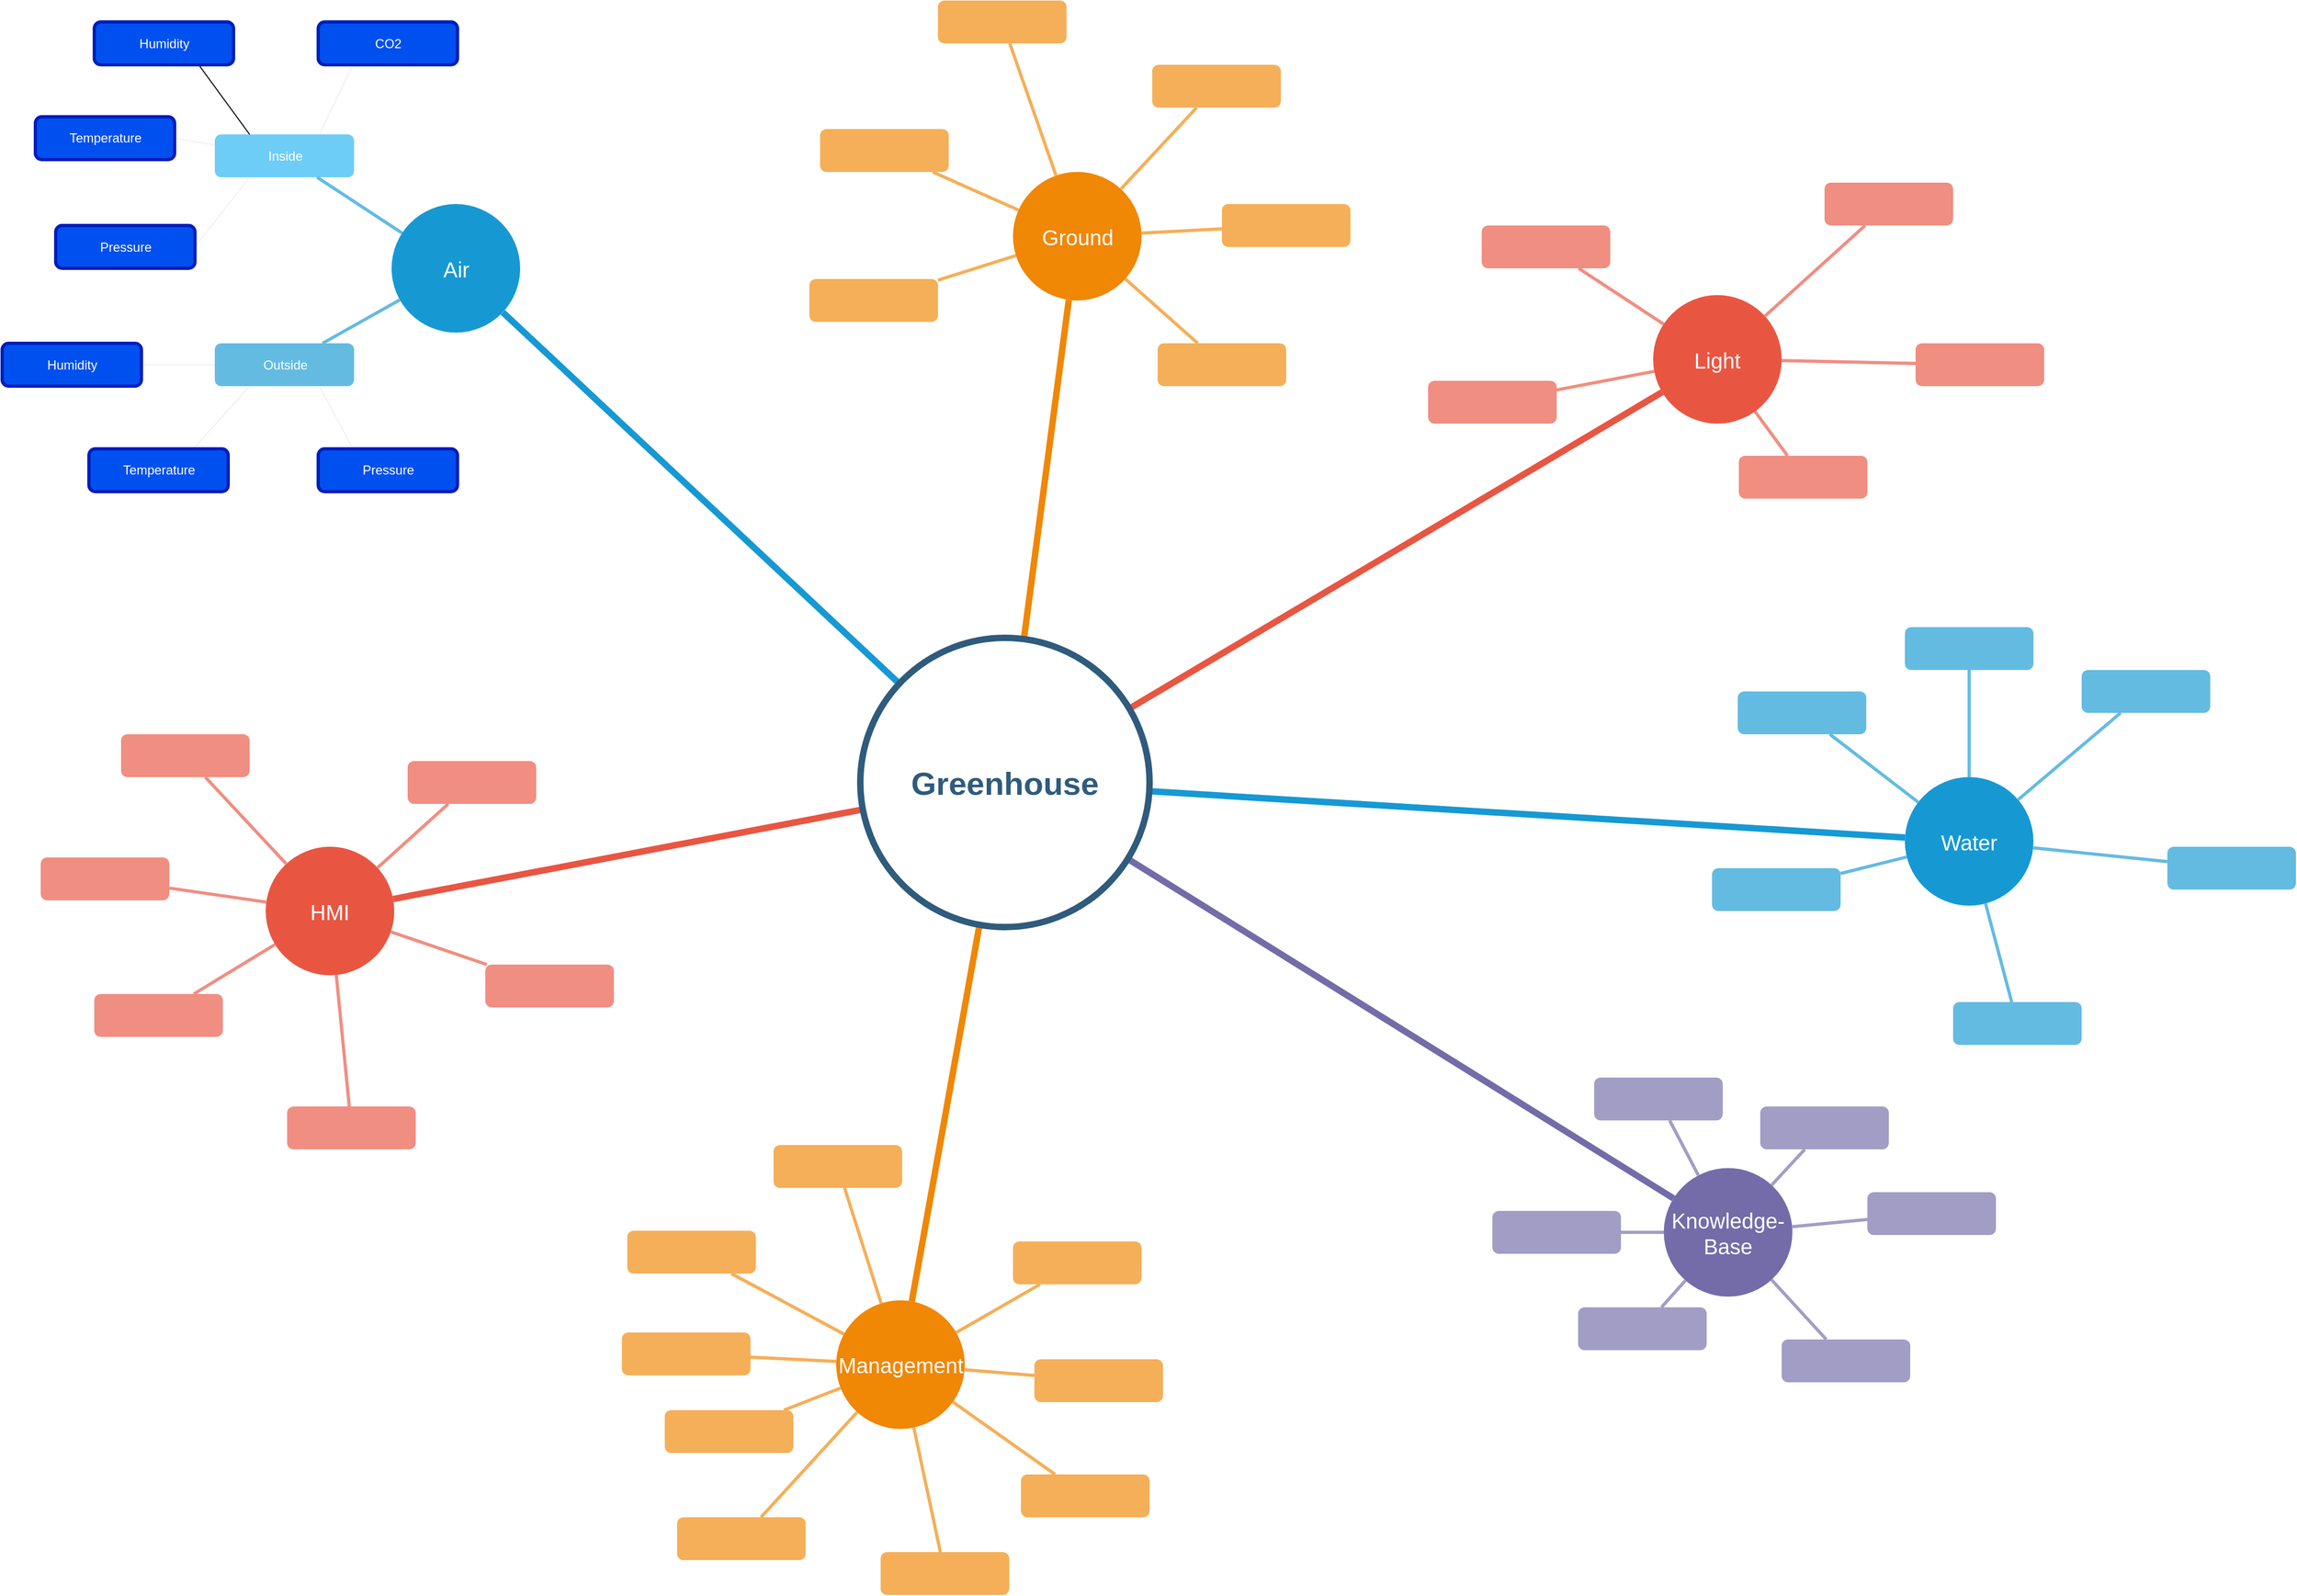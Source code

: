 <mxfile>
    <diagram id="6a731a19-8d31-9384-78a2-239565b7b9f0" name="Page-1">
        <mxGraphModel dx="864" dy="512" grid="1" gridSize="10" guides="1" tooltips="1" connect="1" arrows="1" fold="1" page="1" pageScale="1" pageWidth="1169" pageHeight="827" background="none" math="0" shadow="0">
            <root>
                <mxCell id="0"/>
                <mxCell id="1" parent="0"/>
                <mxCell id="1350" value="Air" style="ellipse;whiteSpace=wrap;html=1;shadow=0;fontFamily=Helvetica;fontSize=20;fontColor=#FFFFFF;align=center;strokeWidth=3;fillColor=#1699D3;strokeColor=none;" parent="1" vertex="1">
                    <mxGeometry x="523.5" y="271.5" width="120" height="120" as="geometry"/>
                </mxCell>
                <mxCell id="1351" value="Ground&lt;br&gt;" style="ellipse;whiteSpace=wrap;html=1;shadow=0;fontFamily=Helvetica;fontSize=20;fontColor=#FFFFFF;align=center;strokeWidth=3;fillColor=#F08705;strokeColor=none;gradientColor=none;" parent="1" vertex="1">
                    <mxGeometry x="1103.5" y="241.5" width="120" height="120" as="geometry"/>
                </mxCell>
                <mxCell id="1352" value="Light" style="ellipse;whiteSpace=wrap;html=1;shadow=0;fontFamily=Helvetica;fontSize=20;fontColor=#FFFFFF;align=center;strokeWidth=3;fillColor=#E85642;strokeColor=none;" parent="1" vertex="1">
                    <mxGeometry x="1701" y="356.5" width="120" height="120" as="geometry"/>
                </mxCell>
                <mxCell id="1353" value="Water" style="ellipse;whiteSpace=wrap;html=1;shadow=0;fontFamily=Helvetica;fontSize=20;fontColor=#FFFFFF;align=center;strokeWidth=3;fillColor=#1699D3;strokeColor=none;" parent="1" vertex="1">
                    <mxGeometry x="1936" y="806.5" width="120" height="120" as="geometry"/>
                </mxCell>
                <mxCell id="1354" value="Knowledge-&lt;br&gt;Base" style="ellipse;whiteSpace=wrap;html=1;shadow=0;fontFamily=Helvetica;fontSize=20;fontColor=#FFFFFF;align=center;strokeWidth=3;fillColor=#736ca8;strokeColor=none;" parent="1" vertex="1">
                    <mxGeometry x="1711" y="1171.5" width="120" height="120" as="geometry"/>
                </mxCell>
                <mxCell id="1355" value="Management" style="ellipse;whiteSpace=wrap;html=1;shadow=0;fontFamily=Helvetica;fontSize=20;fontColor=#FFFFFF;align=center;strokeWidth=3;fillColor=#F08705;strokeColor=none;" parent="1" vertex="1">
                    <mxGeometry x="938.5" y="1295" width="120" height="120" as="geometry"/>
                </mxCell>
                <mxCell id="1356" value="HMI" style="ellipse;whiteSpace=wrap;html=1;shadow=0;fontFamily=Helvetica;fontSize=20;fontColor=#FFFFFF;align=center;strokeWidth=3;fillColor=#E85642;strokeColor=none;" parent="1" vertex="1">
                    <mxGeometry x="406" y="871.5" width="120" height="120" as="geometry"/>
                </mxCell>
                <mxCell id="1359" style="endArrow=none;strokeWidth=6;strokeColor=#1699D3;html=1;" parent="1" source="1515" target="1350" edge="1">
                    <mxGeometry relative="1" as="geometry"/>
                </mxCell>
                <mxCell id="1360" style="endArrow=none;strokeWidth=6;strokeColor=#f08705;html=1;" parent="1" source="1515" target="1351" edge="1">
                    <mxGeometry relative="1" as="geometry"/>
                </mxCell>
                <mxCell id="1361" style="endArrow=none;strokeWidth=6;strokeColor=#E85642;html=1;" parent="1" source="1515" target="1352" edge="1">
                    <mxGeometry relative="1" as="geometry"/>
                </mxCell>
                <mxCell id="1362" style="endArrow=none;strokeWidth=6;strokeColor=#1699D3;html=1;" parent="1" source="1515" target="1353" edge="1">
                    <mxGeometry relative="1" as="geometry"/>
                </mxCell>
                <mxCell id="1364" style="endArrow=none;strokeWidth=6;strokeColor=#736ca8;html=1;" parent="1" source="1515" target="1354" edge="1">
                    <mxGeometry relative="1" as="geometry"/>
                </mxCell>
                <mxCell id="1365" value="" style="edgeStyle=none;endArrow=none;strokeWidth=6;strokeColor=#F08705;html=1;" parent="1" source="1515" target="1355" edge="1">
                    <mxGeometry x="181" y="226.5" width="100" height="100" as="geometry">
                        <mxPoint x="181" y="326.5" as="sourcePoint"/>
                        <mxPoint x="281" y="226.5" as="targetPoint"/>
                    </mxGeometry>
                </mxCell>
                <mxCell id="1366" value="" style="edgeStyle=none;endArrow=none;strokeWidth=6;strokeColor=#E85642;html=1;" parent="1" source="1515" target="1356" edge="1">
                    <mxGeometry x="181" y="226.5" width="100" height="100" as="geometry">
                        <mxPoint x="181" y="326.5" as="sourcePoint"/>
                        <mxPoint x="281" y="226.5" as="targetPoint"/>
                    </mxGeometry>
                </mxCell>
                <mxCell id="1553" style="edgeStyle=none;html=1;exitX=0;exitY=0.5;exitDx=0;exitDy=0;entryX=1;entryY=0.5;entryDx=0;entryDy=0;endArrow=none;endFill=0;strokeColor=#f0f0f0;" edge="1" parent="1" source="1368" target="1551">
                    <mxGeometry relative="1" as="geometry"/>
                </mxCell>
                <mxCell id="1368" value="Outside" style="rounded=1;fillColor=#64BBE2;strokeColor=none;strokeWidth=3;shadow=0;html=1;fontColor=#FFFFFF;" parent="1" vertex="1">
                    <mxGeometry x="358.5" y="401.5" width="130" height="40" as="geometry"/>
                </mxCell>
                <mxCell id="1547" style="edgeStyle=none;html=1;exitX=0.75;exitY=0;exitDx=0;exitDy=0;entryX=0.25;entryY=1;entryDx=0;entryDy=0;endArrow=none;endFill=0;strokeColor=#f0f0f0;" edge="1" parent="1" source="1370" target="1544">
                    <mxGeometry relative="1" as="geometry"/>
                </mxCell>
                <mxCell id="1548" style="edgeStyle=none;html=1;exitX=0;exitY=0.25;exitDx=0;exitDy=0;entryX=1;entryY=0.5;entryDx=0;entryDy=0;endArrow=none;endFill=0;strokeColor=#f0f0f0;" edge="1" parent="1" source="1370" target="1543">
                    <mxGeometry relative="1" as="geometry"/>
                </mxCell>
                <mxCell id="1370" value="Inside" style="rounded=1;strokeColor=none;strokeWidth=3;shadow=0;html=1;fontColor=#FFFFFF;fillColor=#6DCDF7;" parent="1" vertex="1">
                    <mxGeometry x="358.5" y="206.5" width="130" height="40" as="geometry"/>
                </mxCell>
                <mxCell id="1380" value="" style="edgeStyle=none;endArrow=none;strokeWidth=3;strokeColor=#64BBE2;html=1;" parent="1" source="1350" target="1368" edge="1">
                    <mxGeometry x="-221.5" y="56.5" width="100" height="100" as="geometry">
                        <mxPoint x="-221.5" y="156.5" as="sourcePoint"/>
                        <mxPoint x="-121.5" y="56.5" as="targetPoint"/>
                    </mxGeometry>
                </mxCell>
                <mxCell id="1382" value="" style="edgeStyle=none;endArrow=none;strokeWidth=3;strokeColor=#64BBE2;html=1;" parent="1" source="1350" target="1370" edge="1">
                    <mxGeometry x="-221.5" y="56.5" width="100" height="100" as="geometry">
                        <mxPoint x="-221.5" y="156.5" as="sourcePoint"/>
                        <mxPoint x="-121.5" y="56.5" as="targetPoint"/>
                    </mxGeometry>
                </mxCell>
                <mxCell id="1388" value="&amp;nbsp;" style="rounded=1;fillColor=#f5af58;strokeColor=none;strokeWidth=3;shadow=0;html=1;fontColor=#FFFFFF;" parent="1" vertex="1">
                    <mxGeometry x="913.5" y="341.5" width="120" height="40" as="geometry"/>
                </mxCell>
                <mxCell id="1390" value="&amp;nbsp;" style="rounded=1;fillColor=#f5af58;strokeColor=none;strokeWidth=3;shadow=0;html=1;fontColor=#FFFFFF;" parent="1" vertex="1">
                    <mxGeometry x="923.5" y="201.5" width="120" height="40" as="geometry"/>
                </mxCell>
                <mxCell id="1392" value="&amp;nbsp;" style="rounded=1;fillColor=#f5af58;strokeColor=none;strokeWidth=3;shadow=0;html=1;fontColor=#FFFFFF;" parent="1" vertex="1">
                    <mxGeometry x="1033.5" y="81.5" width="120" height="40" as="geometry"/>
                </mxCell>
                <mxCell id="1394" value="&amp;nbsp;" style="rounded=1;fillColor=#f5af58;strokeColor=none;strokeWidth=3;shadow=0;html=1;fontColor=#FFFFFF;" parent="1" vertex="1">
                    <mxGeometry x="1233.5" y="141.5" width="120" height="40" as="geometry"/>
                </mxCell>
                <mxCell id="1396" value="&amp;nbsp;" style="rounded=1;fillColor=#f5af58;strokeColor=none;strokeWidth=3;shadow=0;html=1;fontColor=#FFFFFF;" parent="1" vertex="1">
                    <mxGeometry x="1298.5" y="271.5" width="120" height="40" as="geometry"/>
                </mxCell>
                <mxCell id="1398" value="&amp;nbsp;" style="rounded=1;fillColor=#f5af58;strokeColor=none;strokeWidth=3;shadow=0;html=1;fontColor=#FFFFFF;" parent="1" vertex="1">
                    <mxGeometry x="1238.5" y="401.5" width="120" height="40" as="geometry"/>
                </mxCell>
                <mxCell id="1400" value="" style="edgeStyle=none;endArrow=none;strokeWidth=3;strokeColor=#F5AF58;html=1;" parent="1" source="1351" target="1388" edge="1">
                    <mxGeometry x="3.5" y="21.5" width="100" height="100" as="geometry">
                        <mxPoint x="3.5" y="121.5" as="sourcePoint"/>
                        <mxPoint x="103.5" y="21.5" as="targetPoint"/>
                    </mxGeometry>
                </mxCell>
                <mxCell id="1402" value="" style="edgeStyle=none;endArrow=none;strokeWidth=3;strokeColor=#F5AF58;html=1;" parent="1" source="1351" target="1390" edge="1">
                    <mxGeometry x="3.5" y="21.5" width="100" height="100" as="geometry">
                        <mxPoint x="3.5" y="121.5" as="sourcePoint"/>
                        <mxPoint x="103.5" y="21.5" as="targetPoint"/>
                    </mxGeometry>
                </mxCell>
                <mxCell id="1404" value="" style="edgeStyle=none;endArrow=none;strokeWidth=3;strokeColor=#F5AF58;html=1;" parent="1" source="1351" target="1392" edge="1">
                    <mxGeometry x="3.5" y="21.5" width="100" height="100" as="geometry">
                        <mxPoint x="3.5" y="121.5" as="sourcePoint"/>
                        <mxPoint x="103.5" y="21.5" as="targetPoint"/>
                    </mxGeometry>
                </mxCell>
                <mxCell id="1406" value="" style="edgeStyle=none;endArrow=none;strokeWidth=3;strokeColor=#F5AF58;html=1;" parent="1" source="1351" target="1394" edge="1">
                    <mxGeometry x="3.5" y="21.5" width="100" height="100" as="geometry">
                        <mxPoint x="3.5" y="121.5" as="sourcePoint"/>
                        <mxPoint x="103.5" y="21.5" as="targetPoint"/>
                    </mxGeometry>
                </mxCell>
                <mxCell id="1408" value="" style="edgeStyle=none;endArrow=none;strokeWidth=3;strokeColor=#F5AF58;html=1;" parent="1" source="1351" target="1396" edge="1">
                    <mxGeometry x="3.5" y="21.5" width="100" height="100" as="geometry">
                        <mxPoint x="3.5" y="121.5" as="sourcePoint"/>
                        <mxPoint x="103.5" y="21.5" as="targetPoint"/>
                    </mxGeometry>
                </mxCell>
                <mxCell id="1410" value="" style="edgeStyle=none;endArrow=none;strokeWidth=3;strokeColor=#F5AF58;html=1;" parent="1" source="1351" target="1398" edge="1">
                    <mxGeometry x="3.5" y="21.5" width="100" height="100" as="geometry">
                        <mxPoint x="3.5" y="121.5" as="sourcePoint"/>
                        <mxPoint x="103.5" y="21.5" as="targetPoint"/>
                    </mxGeometry>
                </mxCell>
                <mxCell id="1412" value="&amp;nbsp;" style="rounded=1;fillColor=#f08e81;strokeColor=none;strokeWidth=3;shadow=0;html=1;fontColor=#FFFFFF;" parent="1" vertex="1">
                    <mxGeometry x="1946" y="401.5" width="120" height="40" as="geometry"/>
                </mxCell>
                <mxCell id="1413" value="&amp;nbsp;" style="rounded=1;fillColor=#f08e81;strokeColor=none;strokeWidth=3;shadow=0;html=1;fontColor=#FFFFFF;" parent="1" vertex="1">
                    <mxGeometry x="1491" y="436.5" width="120" height="40" as="geometry"/>
                </mxCell>
                <mxCell id="1415" value="&amp;nbsp;" style="rounded=1;fillColor=#f08e81;strokeColor=none;strokeWidth=3;shadow=0;html=1;fontColor=#FFFFFF;" parent="1" vertex="1">
                    <mxGeometry x="1541" y="291.5" width="120" height="40" as="geometry"/>
                </mxCell>
                <mxCell id="1418" value="&amp;nbsp;" style="rounded=1;fillColor=#f08e81;strokeColor=none;strokeWidth=3;shadow=0;html=1;fontColor=#FFFFFF;" parent="1" vertex="1">
                    <mxGeometry x="1861" y="251.5" width="120" height="40" as="geometry"/>
                </mxCell>
                <mxCell id="1421" value="&amp;nbsp;" style="rounded=1;fillColor=#f08e81;strokeColor=none;strokeWidth=3;shadow=0;html=1;fontColor=#FFFFFF;" parent="1" vertex="1">
                    <mxGeometry x="1781" y="506.5" width="120" height="40" as="geometry"/>
                </mxCell>
                <mxCell id="1424" value="" style="edgeStyle=none;endArrow=none;strokeWidth=3;strokeColor=#F08E81;html=1;" parent="1" source="1352" target="1413" edge="1">
                    <mxGeometry x="31" y="106.5" width="100" height="100" as="geometry">
                        <mxPoint x="31" y="206.5" as="sourcePoint"/>
                        <mxPoint x="131" y="106.5" as="targetPoint"/>
                    </mxGeometry>
                </mxCell>
                <mxCell id="1426" value="" style="edgeStyle=none;endArrow=none;strokeWidth=3;strokeColor=#F08E81;html=1;" parent="1" source="1352" target="1415" edge="1">
                    <mxGeometry x="31" y="106.5" width="100" height="100" as="geometry">
                        <mxPoint x="31" y="206.5" as="sourcePoint"/>
                        <mxPoint x="131" y="106.5" as="targetPoint"/>
                    </mxGeometry>
                </mxCell>
                <mxCell id="1429" value="" style="edgeStyle=none;endArrow=none;strokeWidth=3;strokeColor=#F08E81;html=1;" parent="1" source="1352" target="1418" edge="1">
                    <mxGeometry x="31" y="106.5" width="100" height="100" as="geometry">
                        <mxPoint x="31" y="206.5" as="sourcePoint"/>
                        <mxPoint x="131" y="106.5" as="targetPoint"/>
                    </mxGeometry>
                </mxCell>
                <mxCell id="1431" value="" style="edgeStyle=none;endArrow=none;strokeWidth=3;strokeColor=#F08E81;html=1;" parent="1" source="1352" target="1412" edge="1">
                    <mxGeometry x="31" y="106.5" width="100" height="100" as="geometry">
                        <mxPoint x="31" y="206.5" as="sourcePoint"/>
                        <mxPoint x="131" y="106.5" as="targetPoint"/>
                    </mxGeometry>
                </mxCell>
                <mxCell id="1433" value="" style="edgeStyle=none;endArrow=none;strokeWidth=3;strokeColor=#F08E81;html=1;" parent="1" source="1352" target="1421" edge="1">
                    <mxGeometry x="31" y="106.5" width="100" height="100" as="geometry">
                        <mxPoint x="31" y="206.5" as="sourcePoint"/>
                        <mxPoint x="131" y="106.5" as="targetPoint"/>
                    </mxGeometry>
                </mxCell>
                <mxCell id="1436" value="&amp;nbsp;" style="rounded=1;fillColor=#64BBE2;strokeColor=none;strokeWidth=3;shadow=0;html=1;fontColor=#FFFFFF;" parent="1" vertex="1">
                    <mxGeometry x="1780" y="726.5" width="120" height="40" as="geometry"/>
                </mxCell>
                <mxCell id="1437" value="&amp;nbsp;" style="rounded=1;fillColor=#64BBE2;strokeColor=none;strokeWidth=3;shadow=0;html=1;fontColor=#FFFFFF;" parent="1" vertex="1">
                    <mxGeometry x="1936" y="666.5" width="120" height="40" as="geometry"/>
                </mxCell>
                <mxCell id="1439" value="&amp;nbsp;" style="rounded=1;fillColor=#64BBE2;strokeColor=none;strokeWidth=3;shadow=0;html=1;fontColor=#FFFFFF;" parent="1" vertex="1">
                    <mxGeometry x="2101" y="706.5" width="120" height="40" as="geometry"/>
                </mxCell>
                <mxCell id="1442" value="&amp;nbsp;" style="rounded=1;fillColor=#64BBE2;strokeColor=none;strokeWidth=3;shadow=0;html=1;fontColor=#FFFFFF;" parent="1" vertex="1">
                    <mxGeometry x="2181" y="871.5" width="120" height="40" as="geometry"/>
                </mxCell>
                <mxCell id="1443" value="&amp;nbsp;" style="rounded=1;fillColor=#64BBE2;strokeColor=none;strokeWidth=3;shadow=0;html=1;fontColor=#FFFFFF;" parent="1" vertex="1">
                    <mxGeometry x="1981" y="1016.5" width="120" height="40" as="geometry"/>
                </mxCell>
                <mxCell id="1445" value="&amp;nbsp;" style="rounded=1;fillColor=#64BBE2;strokeColor=none;strokeWidth=3;shadow=0;html=1;fontColor=#FFFFFF;" parent="1" vertex="1">
                    <mxGeometry x="1756" y="891.5" width="120" height="40" as="geometry"/>
                </mxCell>
                <mxCell id="1447" value="" style="edgeStyle=none;endArrow=none;strokeWidth=3;strokeColor=#64BBE2;html=1;" parent="1" source="1353" target="1436" edge="1">
                    <mxGeometry x="-24" y="196.5" width="100" height="100" as="geometry">
                        <mxPoint x="-24" y="296.5" as="sourcePoint"/>
                        <mxPoint x="76" y="196.5" as="targetPoint"/>
                    </mxGeometry>
                </mxCell>
                <mxCell id="1448" value="" style="edgeStyle=none;endArrow=none;strokeWidth=3;strokeColor=#64BBE2;html=1;" parent="1" source="1353" target="1437" edge="1">
                    <mxGeometry x="-24" y="196.5" width="100" height="100" as="geometry">
                        <mxPoint x="-24" y="296.5" as="sourcePoint"/>
                        <mxPoint x="76" y="196.5" as="targetPoint"/>
                    </mxGeometry>
                </mxCell>
                <mxCell id="1450" value="" style="edgeStyle=none;endArrow=none;strokeWidth=3;strokeColor=#64BBE2;html=1;" parent="1" source="1353" target="1439" edge="1">
                    <mxGeometry x="-24" y="196.5" width="100" height="100" as="geometry">
                        <mxPoint x="-24" y="296.5" as="sourcePoint"/>
                        <mxPoint x="76" y="196.5" as="targetPoint"/>
                    </mxGeometry>
                </mxCell>
                <mxCell id="1452" value="" style="edgeStyle=none;endArrow=none;strokeWidth=3;strokeColor=#64BBE2;html=1;" parent="1" source="1353" target="1442" edge="1">
                    <mxGeometry x="-24" y="196.5" width="100" height="100" as="geometry">
                        <mxPoint x="-24" y="296.5" as="sourcePoint"/>
                        <mxPoint x="76" y="196.5" as="targetPoint"/>
                    </mxGeometry>
                </mxCell>
                <mxCell id="1454" value="" style="edgeStyle=none;endArrow=none;strokeWidth=3;strokeColor=#64BBE2;html=1;" parent="1" source="1353" target="1443" edge="1">
                    <mxGeometry x="-24" y="196.5" width="100" height="100" as="geometry">
                        <mxPoint x="-24" y="296.5" as="sourcePoint"/>
                        <mxPoint x="76" y="196.5" as="targetPoint"/>
                    </mxGeometry>
                </mxCell>
                <mxCell id="1456" value="" style="edgeStyle=none;endArrow=none;strokeWidth=3;strokeColor=#64BBE2;html=1;" parent="1" source="1353" target="1445" edge="1">
                    <mxGeometry x="-24" y="196.5" width="100" height="100" as="geometry">
                        <mxPoint x="-24" y="296.5" as="sourcePoint"/>
                        <mxPoint x="76" y="196.5" as="targetPoint"/>
                    </mxGeometry>
                </mxCell>
                <mxCell id="1457" value="&amp;nbsp;" style="rounded=1;fillColor=#a29dc5;strokeColor=none;strokeWidth=3;shadow=0;html=1;fontColor=#FFFFFF;" parent="1" vertex="1">
                    <mxGeometry x="1646" y="1087" width="120" height="40" as="geometry"/>
                </mxCell>
                <mxCell id="1458" value="&amp;nbsp;" style="rounded=1;fillColor=#a29dc5;strokeColor=none;strokeWidth=3;shadow=0;html=1;fontColor=#FFFFFF;" parent="1" vertex="1">
                    <mxGeometry x="1631" y="1301.5" width="120" height="40" as="geometry"/>
                </mxCell>
                <mxCell id="1459" value="&amp;nbsp;" style="rounded=1;fillColor=#a29dc5;strokeColor=none;strokeWidth=3;shadow=0;html=1;fontColor=#FFFFFF;" parent="1" vertex="1">
                    <mxGeometry x="1801" y="1114" width="120" height="40" as="geometry"/>
                </mxCell>
                <mxCell id="1460" value="" style="rounded=1;fillColor=#a29dc5;strokeColor=none;strokeWidth=3;shadow=0;html=1;fontColor=#FFFFFF;" parent="1" vertex="1">
                    <mxGeometry x="1901" y="1194" width="120" height="40" as="geometry"/>
                </mxCell>
                <mxCell id="1461" value="&amp;nbsp;" style="rounded=1;fillColor=#a29dc5;strokeColor=none;strokeWidth=3;shadow=0;html=1;fontColor=#FFFFFF;" parent="1" vertex="1">
                    <mxGeometry x="1821" y="1331.5" width="120" height="40" as="geometry"/>
                </mxCell>
                <mxCell id="1462" value="&amp;nbsp;" style="rounded=1;fillColor=#a29dc5;strokeColor=none;strokeWidth=3;shadow=0;html=1;fontColor=#FFFFFF;" parent="1" vertex="1">
                    <mxGeometry x="1551" y="1211.5" width="120" height="40" as="geometry"/>
                </mxCell>
                <mxCell id="1463" value="" style="edgeStyle=none;endArrow=none;strokeWidth=3;strokeColor=#A29DC5;html=1;" parent="1" source="1354" target="1460" edge="1">
                    <mxGeometry x="251" y="-103.5" width="100" height="100" as="geometry">
                        <mxPoint x="251" y="-3.5" as="sourcePoint"/>
                        <mxPoint x="351" y="-103.5" as="targetPoint"/>
                    </mxGeometry>
                </mxCell>
                <mxCell id="1464" value="" style="edgeStyle=none;endArrow=none;strokeWidth=3;strokeColor=#A29DC5;html=1;" parent="1" source="1354" target="1461" edge="1">
                    <mxGeometry x="251" y="-103.5" width="100" height="100" as="geometry">
                        <mxPoint x="251" y="-3.5" as="sourcePoint"/>
                        <mxPoint x="351" y="-103.5" as="targetPoint"/>
                    </mxGeometry>
                </mxCell>
                <mxCell id="1465" value="" style="edgeStyle=none;endArrow=none;strokeWidth=3;strokeColor=#A29DC5;html=1;" parent="1" source="1354" target="1458" edge="1">
                    <mxGeometry x="251" y="-103.5" width="100" height="100" as="geometry">
                        <mxPoint x="251" y="-3.5" as="sourcePoint"/>
                        <mxPoint x="351" y="-103.5" as="targetPoint"/>
                    </mxGeometry>
                </mxCell>
                <mxCell id="1466" value="" style="edgeStyle=none;endArrow=none;strokeWidth=3;strokeColor=#A29DC5;html=1;" parent="1" source="1354" target="1462" edge="1">
                    <mxGeometry x="251" y="-103.5" width="100" height="100" as="geometry">
                        <mxPoint x="251" y="-3.5" as="sourcePoint"/>
                        <mxPoint x="351" y="-103.5" as="targetPoint"/>
                    </mxGeometry>
                </mxCell>
                <mxCell id="1467" value="" style="edgeStyle=none;endArrow=none;strokeWidth=3;strokeColor=#A29DC5;html=1;" parent="1" source="1354" target="1457" edge="1">
                    <mxGeometry x="251" y="-103.5" width="100" height="100" as="geometry">
                        <mxPoint x="251" y="-3.5" as="sourcePoint"/>
                        <mxPoint x="351" y="-103.5" as="targetPoint"/>
                    </mxGeometry>
                </mxCell>
                <mxCell id="1470" value="&amp;nbsp;" style="rounded=1;fillColor=#f5af58;strokeColor=none;strokeWidth=3;shadow=0;html=1;fontColor=#FFFFFF;" parent="1" vertex="1">
                    <mxGeometry x="1123.5" y="1350" width="120" height="40" as="geometry"/>
                </mxCell>
                <mxCell id="1471" value="&amp;nbsp;" style="rounded=1;fillColor=#f5af58;strokeColor=none;strokeWidth=3;shadow=0;html=1;fontColor=#FFFFFF;" parent="1" vertex="1">
                    <mxGeometry x="1111" y="1457.5" width="120" height="40" as="geometry"/>
                </mxCell>
                <mxCell id="1472" value="&amp;nbsp;" style="rounded=1;fillColor=#f5af58;strokeColor=none;strokeWidth=3;shadow=0;html=1;fontColor=#FFFFFF;" parent="1" vertex="1">
                    <mxGeometry x="980" y="1530" width="120" height="40" as="geometry"/>
                </mxCell>
                <mxCell id="1473" value="&amp;nbsp;" style="rounded=1;fillColor=#f5af58;strokeColor=none;strokeWidth=3;shadow=0;html=1;fontColor=#FFFFFF;" parent="1" vertex="1">
                    <mxGeometry x="790" y="1497.5" width="120" height="40" as="geometry"/>
                </mxCell>
                <mxCell id="1474" value="&amp;nbsp;" style="rounded=1;fillColor=#f5af58;strokeColor=none;strokeWidth=3;shadow=0;html=1;fontColor=#FFFFFF;" parent="1" vertex="1">
                    <mxGeometry x="778.5" y="1397.5" width="120" height="40" as="geometry"/>
                </mxCell>
                <mxCell id="1475" value="&amp;nbsp;" style="rounded=1;fillColor=#f5af58;strokeColor=none;strokeWidth=3;shadow=0;html=1;fontColor=#FFFFFF;" parent="1" vertex="1">
                    <mxGeometry x="738.5" y="1325" width="120" height="40" as="geometry"/>
                </mxCell>
                <mxCell id="1476" value="&amp;nbsp;" style="rounded=1;fillColor=#f5af58;strokeColor=none;strokeWidth=3;shadow=0;html=1;fontColor=#FFFFFF;" parent="1" vertex="1">
                    <mxGeometry x="743.5" y="1230" width="120" height="40" as="geometry"/>
                </mxCell>
                <mxCell id="1477" value="&amp;nbsp;" style="rounded=1;fillColor=#f5af58;strokeColor=none;strokeWidth=3;shadow=0;html=1;fontColor=#FFFFFF;" parent="1" vertex="1">
                    <mxGeometry x="880" y="1150" width="120" height="40" as="geometry"/>
                </mxCell>
                <mxCell id="1478" value="&amp;nbsp;" style="rounded=1;fillColor=#f5af58;strokeColor=none;strokeWidth=3;shadow=0;html=1;fontColor=#FFFFFF;" parent="1" vertex="1">
                    <mxGeometry x="1103.5" y="1240" width="120" height="40" as="geometry"/>
                </mxCell>
                <mxCell id="1479" value="" style="edgeStyle=none;endArrow=none;strokeWidth=3;strokeColor=#F5AF58;html=1;" parent="1" source="1355" target="1478" edge="1">
                    <mxGeometry x="18.5" y="25" width="100" height="100" as="geometry">
                        <mxPoint x="18.5" y="125" as="sourcePoint"/>
                        <mxPoint x="118.5" y="25" as="targetPoint"/>
                    </mxGeometry>
                </mxCell>
                <mxCell id="1482" value="" style="edgeStyle=none;endArrow=none;strokeWidth=3;strokeColor=#F5AF58;html=1;" parent="1" source="1355" target="1470" edge="1">
                    <mxGeometry x="18.5" y="25" width="100" height="100" as="geometry">
                        <mxPoint x="18.5" y="125" as="sourcePoint"/>
                        <mxPoint x="118.5" y="25" as="targetPoint"/>
                    </mxGeometry>
                </mxCell>
                <mxCell id="1483" value="" style="edgeStyle=none;endArrow=none;strokeWidth=3;strokeColor=#F5AF58;html=1;" parent="1" source="1355" target="1471" edge="1">
                    <mxGeometry x="18.5" y="25" width="100" height="100" as="geometry">
                        <mxPoint x="18.5" y="125" as="sourcePoint"/>
                        <mxPoint x="118.5" y="25" as="targetPoint"/>
                    </mxGeometry>
                </mxCell>
                <mxCell id="1484" value="" style="edgeStyle=none;endArrow=none;strokeWidth=3;strokeColor=#F5AF58;html=1;" parent="1" source="1355" target="1472" edge="1">
                    <mxGeometry x="18.5" y="25" width="100" height="100" as="geometry">
                        <mxPoint x="18.5" y="125" as="sourcePoint"/>
                        <mxPoint x="118.5" y="25" as="targetPoint"/>
                    </mxGeometry>
                </mxCell>
                <mxCell id="1485" value="" style="edgeStyle=none;endArrow=none;strokeWidth=3;strokeColor=#F5AF58;html=1;" parent="1" source="1355" target="1473" edge="1">
                    <mxGeometry x="18.5" y="25" width="100" height="100" as="geometry">
                        <mxPoint x="18.5" y="125" as="sourcePoint"/>
                        <mxPoint x="118.5" y="25" as="targetPoint"/>
                    </mxGeometry>
                </mxCell>
                <mxCell id="1486" value="" style="edgeStyle=none;endArrow=none;strokeWidth=3;strokeColor=#F5AF58;html=1;" parent="1" source="1355" target="1474" edge="1">
                    <mxGeometry x="18.5" y="25" width="100" height="100" as="geometry">
                        <mxPoint x="18.5" y="125" as="sourcePoint"/>
                        <mxPoint x="118.5" y="25" as="targetPoint"/>
                    </mxGeometry>
                </mxCell>
                <mxCell id="1487" value="" style="edgeStyle=none;endArrow=none;strokeWidth=3;strokeColor=#F5AF58;html=1;" parent="1" source="1355" target="1475" edge="1">
                    <mxGeometry x="18.5" y="25" width="100" height="100" as="geometry">
                        <mxPoint x="18.5" y="125" as="sourcePoint"/>
                        <mxPoint x="118.5" y="25" as="targetPoint"/>
                    </mxGeometry>
                </mxCell>
                <mxCell id="1488" value="" style="edgeStyle=none;endArrow=none;strokeWidth=3;strokeColor=#F5AF58;html=1;" parent="1" source="1355" target="1476" edge="1">
                    <mxGeometry x="18.5" y="25" width="100" height="100" as="geometry">
                        <mxPoint x="18.5" y="125" as="sourcePoint"/>
                        <mxPoint x="118.5" y="25" as="targetPoint"/>
                    </mxGeometry>
                </mxCell>
                <mxCell id="1489" value="" style="edgeStyle=none;endArrow=none;strokeWidth=3;strokeColor=#F5AF58;html=1;" parent="1" source="1355" target="1477" edge="1">
                    <mxGeometry x="18.5" y="25" width="100" height="100" as="geometry">
                        <mxPoint x="18.5" y="125" as="sourcePoint"/>
                        <mxPoint x="118.5" y="25" as="targetPoint"/>
                    </mxGeometry>
                </mxCell>
                <mxCell id="1492" value="&amp;nbsp;" style="rounded=1;fillColor=#f08e81;strokeColor=none;strokeWidth=3;shadow=0;html=1;fontColor=#FFFFFF;" parent="1" vertex="1">
                    <mxGeometry x="271" y="766.5" width="120" height="40" as="geometry"/>
                </mxCell>
                <mxCell id="1494" value="&amp;nbsp;" style="rounded=1;fillColor=#f08e81;strokeColor=none;strokeWidth=3;shadow=0;html=1;fontColor=#FFFFFF;" parent="1" vertex="1">
                    <mxGeometry x="196" y="881.5" width="120" height="40" as="geometry"/>
                </mxCell>
                <mxCell id="1496" value="&amp;nbsp;" style="rounded=1;fillColor=#f08e81;strokeColor=none;strokeWidth=3;shadow=0;html=1;fontColor=#FFFFFF;" parent="1" vertex="1">
                    <mxGeometry x="246" y="1009" width="120" height="40" as="geometry"/>
                </mxCell>
                <mxCell id="1498" value="&amp;nbsp;" style="rounded=1;fillColor=#f08e81;strokeColor=none;strokeWidth=3;shadow=0;html=1;fontColor=#FFFFFF;" parent="1" vertex="1">
                    <mxGeometry x="426" y="1114" width="120" height="40" as="geometry"/>
                </mxCell>
                <mxCell id="1500" value="&amp;nbsp;" style="rounded=1;fillColor=#f08e81;strokeColor=none;strokeWidth=3;shadow=0;html=1;fontColor=#FFFFFF;" parent="1" vertex="1">
                    <mxGeometry x="611" y="981.5" width="120" height="40" as="geometry"/>
                </mxCell>
                <mxCell id="1501" value="&amp;nbsp;" style="rounded=1;fillColor=#f08e81;strokeColor=none;strokeWidth=3;shadow=0;html=1;fontColor=#FFFFFF;" parent="1" vertex="1">
                    <mxGeometry x="538.5" y="791.5" width="120" height="40" as="geometry"/>
                </mxCell>
                <mxCell id="1502" value="" style="edgeStyle=none;endArrow=none;strokeWidth=3;strokeColor=#F08E81;html=1;" parent="1" source="1356" target="1501" edge="1">
                    <mxGeometry x="36" y="-248.5" width="100" height="100" as="geometry">
                        <mxPoint x="36" y="-148.5" as="sourcePoint"/>
                        <mxPoint x="136" y="-248.5" as="targetPoint"/>
                    </mxGeometry>
                </mxCell>
                <mxCell id="1505" value="" style="edgeStyle=none;endArrow=none;strokeWidth=3;strokeColor=#F08E81;html=1;" parent="1" source="1356" target="1492" edge="1">
                    <mxGeometry x="36" y="-248.5" width="100" height="100" as="geometry">
                        <mxPoint x="36" y="-148.5" as="sourcePoint"/>
                        <mxPoint x="136" y="-248.5" as="targetPoint"/>
                    </mxGeometry>
                </mxCell>
                <mxCell id="1507" value="" style="edgeStyle=none;endArrow=none;strokeWidth=3;strokeColor=#F08E81;html=1;" parent="1" source="1356" target="1494" edge="1">
                    <mxGeometry x="36" y="-248.5" width="100" height="100" as="geometry">
                        <mxPoint x="36" y="-148.5" as="sourcePoint"/>
                        <mxPoint x="136" y="-248.5" as="targetPoint"/>
                    </mxGeometry>
                </mxCell>
                <mxCell id="1509" value="" style="edgeStyle=none;endArrow=none;strokeWidth=3;strokeColor=#F08E81;html=1;" parent="1" source="1356" target="1496" edge="1">
                    <mxGeometry x="36" y="-248.5" width="100" height="100" as="geometry">
                        <mxPoint x="36" y="-148.5" as="sourcePoint"/>
                        <mxPoint x="136" y="-248.5" as="targetPoint"/>
                    </mxGeometry>
                </mxCell>
                <mxCell id="1511" value="" style="edgeStyle=none;endArrow=none;strokeWidth=3;strokeColor=#F08E81;html=1;" parent="1" source="1356" target="1498" edge="1">
                    <mxGeometry x="36" y="-248.5" width="100" height="100" as="geometry">
                        <mxPoint x="36" y="-148.5" as="sourcePoint"/>
                        <mxPoint x="136" y="-248.5" as="targetPoint"/>
                    </mxGeometry>
                </mxCell>
                <mxCell id="1513" value="" style="edgeStyle=none;endArrow=none;strokeWidth=3;strokeColor=#F08E81;html=1;" parent="1" source="1356" target="1500" edge="1">
                    <mxGeometry x="36" y="-248.5" width="100" height="100" as="geometry">
                        <mxPoint x="36" y="-148.5" as="sourcePoint"/>
                        <mxPoint x="136" y="-248.5" as="targetPoint"/>
                    </mxGeometry>
                </mxCell>
                <mxCell id="1514" style="edgeStyle=orthogonalEdgeStyle;rounded=0;html=1;exitX=0.75;exitY=0;entryX=0.75;entryY=0;startArrow=none;startFill=0;endArrow=block;endFill=1;jettySize=auto;orthogonalLoop=1;strokeColor=#12aab5;strokeWidth=6;fontSize=20;fontColor=#2F5B7C;" parent="1" edge="1">
                    <mxGeometry relative="1" as="geometry">
                        <mxPoint x="1611" y="371.5" as="sourcePoint"/>
                        <mxPoint x="1611" y="371.5" as="targetPoint"/>
                    </mxGeometry>
                </mxCell>
                <mxCell id="1515" value="Greenhouse" style="ellipse;whiteSpace=wrap;html=1;shadow=0;fontFamily=Helvetica;fontSize=30;fontColor=#2F5B7C;align=center;strokeColor=#2F5B7C;strokeWidth=6;fillColor=#FFFFFF;fontStyle=1;gradientColor=none;" parent="1" vertex="1">
                    <mxGeometry x="961" y="676.5" width="270" height="270" as="geometry"/>
                </mxCell>
                <mxCell id="1541" value="" style="edgeStyle=none;endArrow=none;strokeWidth=3;strokeColor=#A29DC5;html=1;" parent="1" source="1354" target="1459" edge="1">
                    <mxGeometry x="-1174" y="-408.5" width="100" height="100" as="geometry">
                        <mxPoint x="-1174" y="-308.5" as="sourcePoint"/>
                        <mxPoint x="-1074" y="-408.5" as="targetPoint"/>
                    </mxGeometry>
                </mxCell>
                <mxCell id="1546" style="html=1;exitX=0.75;exitY=1;exitDx=0;exitDy=0;entryX=0.25;entryY=0;entryDx=0;entryDy=0;endArrow=none;endFill=0;" edge="1" parent="1" source="1542" target="1370">
                    <mxGeometry relative="1" as="geometry"/>
                </mxCell>
                <mxCell id="1542" value="Humidity" style="rounded=1;strokeColor=none;strokeWidth=3;shadow=0;html=1;fontColor=#FFFFFF;fillColor=#6DCDF7;" vertex="1" parent="1">
                    <mxGeometry x="246" y="101.5" width="130" height="40" as="geometry"/>
                </mxCell>
                <mxCell id="1543" value="Temperature" style="rounded=1;strokeColor=none;strokeWidth=3;shadow=0;html=1;fontColor=#FFFFFF;fillColor=#6DCDF7;" vertex="1" parent="1">
                    <mxGeometry x="191" y="190" width="130" height="40" as="geometry"/>
                </mxCell>
                <mxCell id="1544" value="CO2" style="rounded=1;strokeColor=none;strokeWidth=3;shadow=0;html=1;fontColor=#FFFFFF;fillColor=#6DCDF7;" vertex="1" parent="1">
                    <mxGeometry x="455" y="101.5" width="130" height="40" as="geometry"/>
                </mxCell>
                <mxCell id="1549" style="edgeStyle=none;html=1;exitX=1;exitY=0.5;exitDx=0;exitDy=0;endArrow=none;endFill=0;strokeColor=#f0f0f0;entryX=0.25;entryY=1;entryDx=0;entryDy=0;" edge="1" parent="1" source="1545" target="1370">
                    <mxGeometry relative="1" as="geometry">
                        <mxPoint x="368" y="246" as="targetPoint"/>
                    </mxGeometry>
                </mxCell>
                <mxCell id="1545" value="Pressure" style="rounded=1;strokeColor=none;strokeWidth=3;shadow=0;html=1;fontColor=#FFFFFF;fillColor=#6DCDF7;" vertex="1" parent="1">
                    <mxGeometry x="210" y="291.5" width="130" height="40" as="geometry"/>
                </mxCell>
                <mxCell id="1554" style="edgeStyle=none;html=1;exitX=0.75;exitY=0;exitDx=0;exitDy=0;entryX=0.25;entryY=1;entryDx=0;entryDy=0;endArrow=none;endFill=0;strokeColor=#f0f0f0;" edge="1" parent="1" source="1550" target="1368">
                    <mxGeometry relative="1" as="geometry"/>
                </mxCell>
                <mxCell id="1550" value="Temperature" style="rounded=1;strokeColor=#001DBC;strokeWidth=3;shadow=0;html=1;fillColor=#0050ef;fontColor=#ffffff;" vertex="1" parent="1">
                    <mxGeometry x="241" y="500" width="130" height="40" as="geometry"/>
                </mxCell>
                <mxCell id="1551" value="Humidity" style="rounded=1;strokeColor=#001DBC;strokeWidth=3;shadow=0;html=1;fillColor=#0050ef;fontColor=#ffffff;" vertex="1" parent="1">
                    <mxGeometry x="160" y="401.5" width="130" height="40" as="geometry"/>
                </mxCell>
                <mxCell id="1555" style="edgeStyle=none;html=1;exitX=0.25;exitY=0;exitDx=0;exitDy=0;entryX=0.75;entryY=1;entryDx=0;entryDy=0;endArrow=none;endFill=0;strokeColor=#f0f0f0;" edge="1" parent="1" source="1552" target="1368">
                    <mxGeometry relative="1" as="geometry"/>
                </mxCell>
                <mxCell id="1552" value="Pressure" style="rounded=1;strokeColor=#001DBC;strokeWidth=3;shadow=0;html=1;fillColor=#0050ef;fontColor=#ffffff;" vertex="1" parent="1">
                    <mxGeometry x="455" y="500" width="130" height="40" as="geometry"/>
                </mxCell>
                <mxCell id="1556" value="CO2" style="rounded=1;strokeColor=#001DBC;strokeWidth=3;shadow=0;html=1;fillColor=#0050ef;fontColor=#ffffff;" vertex="1" parent="1">
                    <mxGeometry x="455" y="101.5" width="130" height="40" as="geometry"/>
                </mxCell>
                <mxCell id="1557" value="Humidity" style="rounded=1;strokeColor=#001DBC;strokeWidth=3;shadow=0;html=1;fillColor=#0050ef;fontColor=#ffffff;" vertex="1" parent="1">
                    <mxGeometry x="246" y="101.5" width="130" height="40" as="geometry"/>
                </mxCell>
                <mxCell id="1558" value="Temperature" style="rounded=1;strokeColor=#001DBC;strokeWidth=3;shadow=0;html=1;fillColor=#0050ef;fontColor=#ffffff;" vertex="1" parent="1">
                    <mxGeometry x="191" y="190" width="130" height="40" as="geometry"/>
                </mxCell>
                <mxCell id="1559" value="Pressure" style="rounded=1;strokeColor=#001DBC;strokeWidth=3;shadow=0;html=1;fillColor=#0050ef;fontColor=#ffffff;" vertex="1" parent="1">
                    <mxGeometry x="210" y="291.5" width="130" height="40" as="geometry"/>
                </mxCell>
            </root>
        </mxGraphModel>
    </diagram>
</mxfile>